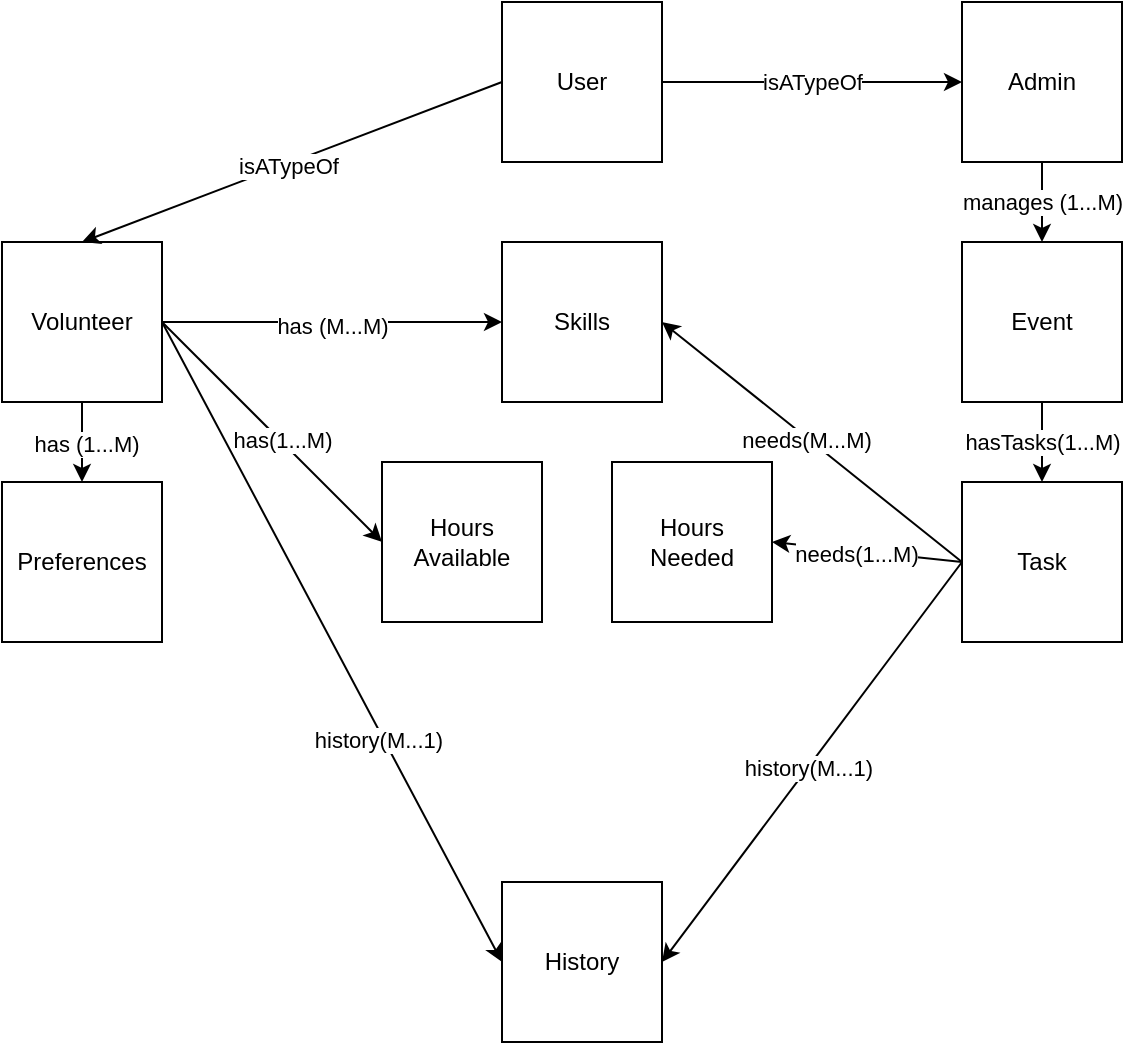 <mxfile>
    <diagram id="zaOn-KM9Muxp5cXUHEzW" name="Page-1">
        <mxGraphModel dx="742" dy="747" grid="1" gridSize="10" guides="1" tooltips="1" connect="1" arrows="1" fold="1" page="1" pageScale="1" pageWidth="850" pageHeight="1100" math="0" shadow="0">
            <root>
                <mxCell id="0"/>
                <mxCell id="1" parent="0"/>
                <mxCell id="15" style="edgeStyle=none;html=1;exitX=1;exitY=0.5;exitDx=0;exitDy=0;entryX=0;entryY=0.5;entryDx=0;entryDy=0;" parent="1" source="6" target="7" edge="1">
                    <mxGeometry relative="1" as="geometry"/>
                </mxCell>
                <mxCell id="29" value="has (M...M)" style="edgeLabel;html=1;align=center;verticalAlign=middle;resizable=0;points=[];" parent="15" vertex="1" connectable="0">
                    <mxGeometry x="-0.002" y="-2" relative="1" as="geometry">
                        <mxPoint as="offset"/>
                    </mxGeometry>
                </mxCell>
                <mxCell id="16" style="edgeStyle=none;html=1;exitX=1;exitY=0.5;exitDx=0;exitDy=0;entryX=0;entryY=0.5;entryDx=0;entryDy=0;" parent="1" source="6" target="8" edge="1">
                    <mxGeometry relative="1" as="geometry"/>
                </mxCell>
                <mxCell id="33" value="has(1...M)" style="edgeLabel;html=1;align=center;verticalAlign=middle;resizable=0;points=[];" parent="16" vertex="1" connectable="0">
                    <mxGeometry x="0.071" y="1" relative="1" as="geometry">
                        <mxPoint as="offset"/>
                    </mxGeometry>
                </mxCell>
                <mxCell id="17" style="edgeStyle=none;html=1;exitX=0.5;exitY=1;exitDx=0;exitDy=0;entryX=0.5;entryY=0;entryDx=0;entryDy=0;" parent="1" source="6" target="11" edge="1">
                    <mxGeometry relative="1" as="geometry"/>
                </mxCell>
                <mxCell id="34" value="has (1...M)" style="edgeLabel;html=1;align=center;verticalAlign=middle;resizable=0;points=[];" parent="17" vertex="1" connectable="0">
                    <mxGeometry x="0.05" y="2" relative="1" as="geometry">
                        <mxPoint as="offset"/>
                    </mxGeometry>
                </mxCell>
                <mxCell id="25" style="edgeStyle=none;html=1;exitX=1;exitY=0.5;exitDx=0;exitDy=0;entryX=0;entryY=0.5;entryDx=0;entryDy=0;" parent="1" source="6" target="9" edge="1">
                    <mxGeometry relative="1" as="geometry"/>
                </mxCell>
                <mxCell id="37" value="history(M...1)" style="edgeLabel;html=1;align=center;verticalAlign=middle;resizable=0;points=[];" parent="25" vertex="1" connectable="0">
                    <mxGeometry x="0.298" y="-3" relative="1" as="geometry">
                        <mxPoint as="offset"/>
                    </mxGeometry>
                </mxCell>
                <mxCell id="6" value="Volunteer" style="whiteSpace=wrap;html=1;aspect=fixed;" parent="1" vertex="1">
                    <mxGeometry x="80" y="120" width="80" height="80" as="geometry"/>
                </mxCell>
                <mxCell id="7" value="Skills" style="whiteSpace=wrap;html=1;aspect=fixed;" parent="1" vertex="1">
                    <mxGeometry x="330" y="120" width="80" height="80" as="geometry"/>
                </mxCell>
                <mxCell id="8" value="Hours&lt;br&gt;Available" style="whiteSpace=wrap;html=1;aspect=fixed;" parent="1" vertex="1">
                    <mxGeometry x="270" y="230" width="80" height="80" as="geometry"/>
                </mxCell>
                <mxCell id="9" value="History" style="whiteSpace=wrap;html=1;aspect=fixed;" parent="1" vertex="1">
                    <mxGeometry x="330" y="440" width="80" height="80" as="geometry"/>
                </mxCell>
                <mxCell id="21" style="edgeStyle=none;html=1;exitX=0;exitY=0.5;exitDx=0;exitDy=0;entryX=1;entryY=0.5;entryDx=0;entryDy=0;" parent="1" source="10" target="7" edge="1">
                    <mxGeometry relative="1" as="geometry"/>
                </mxCell>
                <mxCell id="30" value="needs(M...M)" style="edgeLabel;html=1;align=center;verticalAlign=middle;resizable=0;points=[];" parent="21" vertex="1" connectable="0">
                    <mxGeometry x="0.032" y="1" relative="1" as="geometry">
                        <mxPoint as="offset"/>
                    </mxGeometry>
                </mxCell>
                <mxCell id="24" style="edgeStyle=none;html=1;exitX=0;exitY=0.5;exitDx=0;exitDy=0;entryX=1;entryY=0.5;entryDx=0;entryDy=0;" parent="1" source="10" target="9" edge="1">
                    <mxGeometry relative="1" as="geometry"/>
                </mxCell>
                <mxCell id="36" value="history(M...1)" style="edgeLabel;html=1;align=center;verticalAlign=middle;resizable=0;points=[];" parent="24" vertex="1" connectable="0">
                    <mxGeometry x="0.03" relative="1" as="geometry">
                        <mxPoint as="offset"/>
                    </mxGeometry>
                </mxCell>
                <mxCell id="27" style="edgeStyle=none;html=1;exitX=0;exitY=0.5;exitDx=0;exitDy=0;entryX=1;entryY=0.5;entryDx=0;entryDy=0;" parent="1" source="10" target="26" edge="1">
                    <mxGeometry relative="1" as="geometry"/>
                </mxCell>
                <mxCell id="32" value="needs(1...M)" style="edgeLabel;html=1;align=center;verticalAlign=middle;resizable=0;points=[];" parent="27" vertex="1" connectable="0">
                    <mxGeometry x="0.118" y="1" relative="1" as="geometry">
                        <mxPoint as="offset"/>
                    </mxGeometry>
                </mxCell>
                <mxCell id="10" value="Task" style="whiteSpace=wrap;html=1;aspect=fixed;" parent="1" vertex="1">
                    <mxGeometry x="560" y="240" width="80" height="80" as="geometry"/>
                </mxCell>
                <mxCell id="11" value="Preferences" style="whiteSpace=wrap;html=1;aspect=fixed;" parent="1" vertex="1">
                    <mxGeometry x="80" y="240" width="80" height="80" as="geometry"/>
                </mxCell>
                <mxCell id="40" value="hasTasks(1...M)" style="edgeStyle=none;html=1;exitX=0.5;exitY=1;exitDx=0;exitDy=0;entryX=0.5;entryY=0;entryDx=0;entryDy=0;" edge="1" parent="1" source="12" target="10">
                    <mxGeometry relative="1" as="geometry"/>
                </mxCell>
                <mxCell id="12" value="Event" style="whiteSpace=wrap;html=1;aspect=fixed;" parent="1" vertex="1">
                    <mxGeometry x="560" y="120" width="80" height="80" as="geometry"/>
                </mxCell>
                <mxCell id="14" style="edgeStyle=none;html=1;exitX=0;exitY=0.5;exitDx=0;exitDy=0;entryX=0.5;entryY=0;entryDx=0;entryDy=0;" parent="1" source="13" target="6" edge="1">
                    <mxGeometry relative="1" as="geometry"/>
                </mxCell>
                <mxCell id="28" value="isATypeOf" style="edgeLabel;html=1;align=center;verticalAlign=middle;resizable=0;points=[];" parent="14" vertex="1" connectable="0">
                    <mxGeometry x="0.024" y="1" relative="1" as="geometry">
                        <mxPoint as="offset"/>
                    </mxGeometry>
                </mxCell>
                <mxCell id="18" value="isATypeOf" style="edgeStyle=none;html=1;exitX=1;exitY=0.5;exitDx=0;exitDy=0;entryX=0;entryY=0.5;entryDx=0;entryDy=0;" parent="1" source="13" target="38" edge="1">
                    <mxGeometry relative="1" as="geometry"/>
                </mxCell>
                <mxCell id="13" value="User" style="whiteSpace=wrap;html=1;aspect=fixed;" parent="1" vertex="1">
                    <mxGeometry x="330" width="80" height="80" as="geometry"/>
                </mxCell>
                <mxCell id="26" value="Hours&lt;br&gt;Needed" style="whiteSpace=wrap;html=1;aspect=fixed;" parent="1" vertex="1">
                    <mxGeometry x="385" y="230" width="80" height="80" as="geometry"/>
                </mxCell>
                <mxCell id="39" value="manages (1...M)" style="edgeStyle=none;html=1;exitX=0.5;exitY=1;exitDx=0;exitDy=0;entryX=0.5;entryY=0;entryDx=0;entryDy=0;" edge="1" parent="1" source="38" target="12">
                    <mxGeometry relative="1" as="geometry"/>
                </mxCell>
                <mxCell id="38" value="Admin" style="whiteSpace=wrap;html=1;aspect=fixed;" vertex="1" parent="1">
                    <mxGeometry x="560" width="80" height="80" as="geometry"/>
                </mxCell>
            </root>
        </mxGraphModel>
    </diagram>
</mxfile>